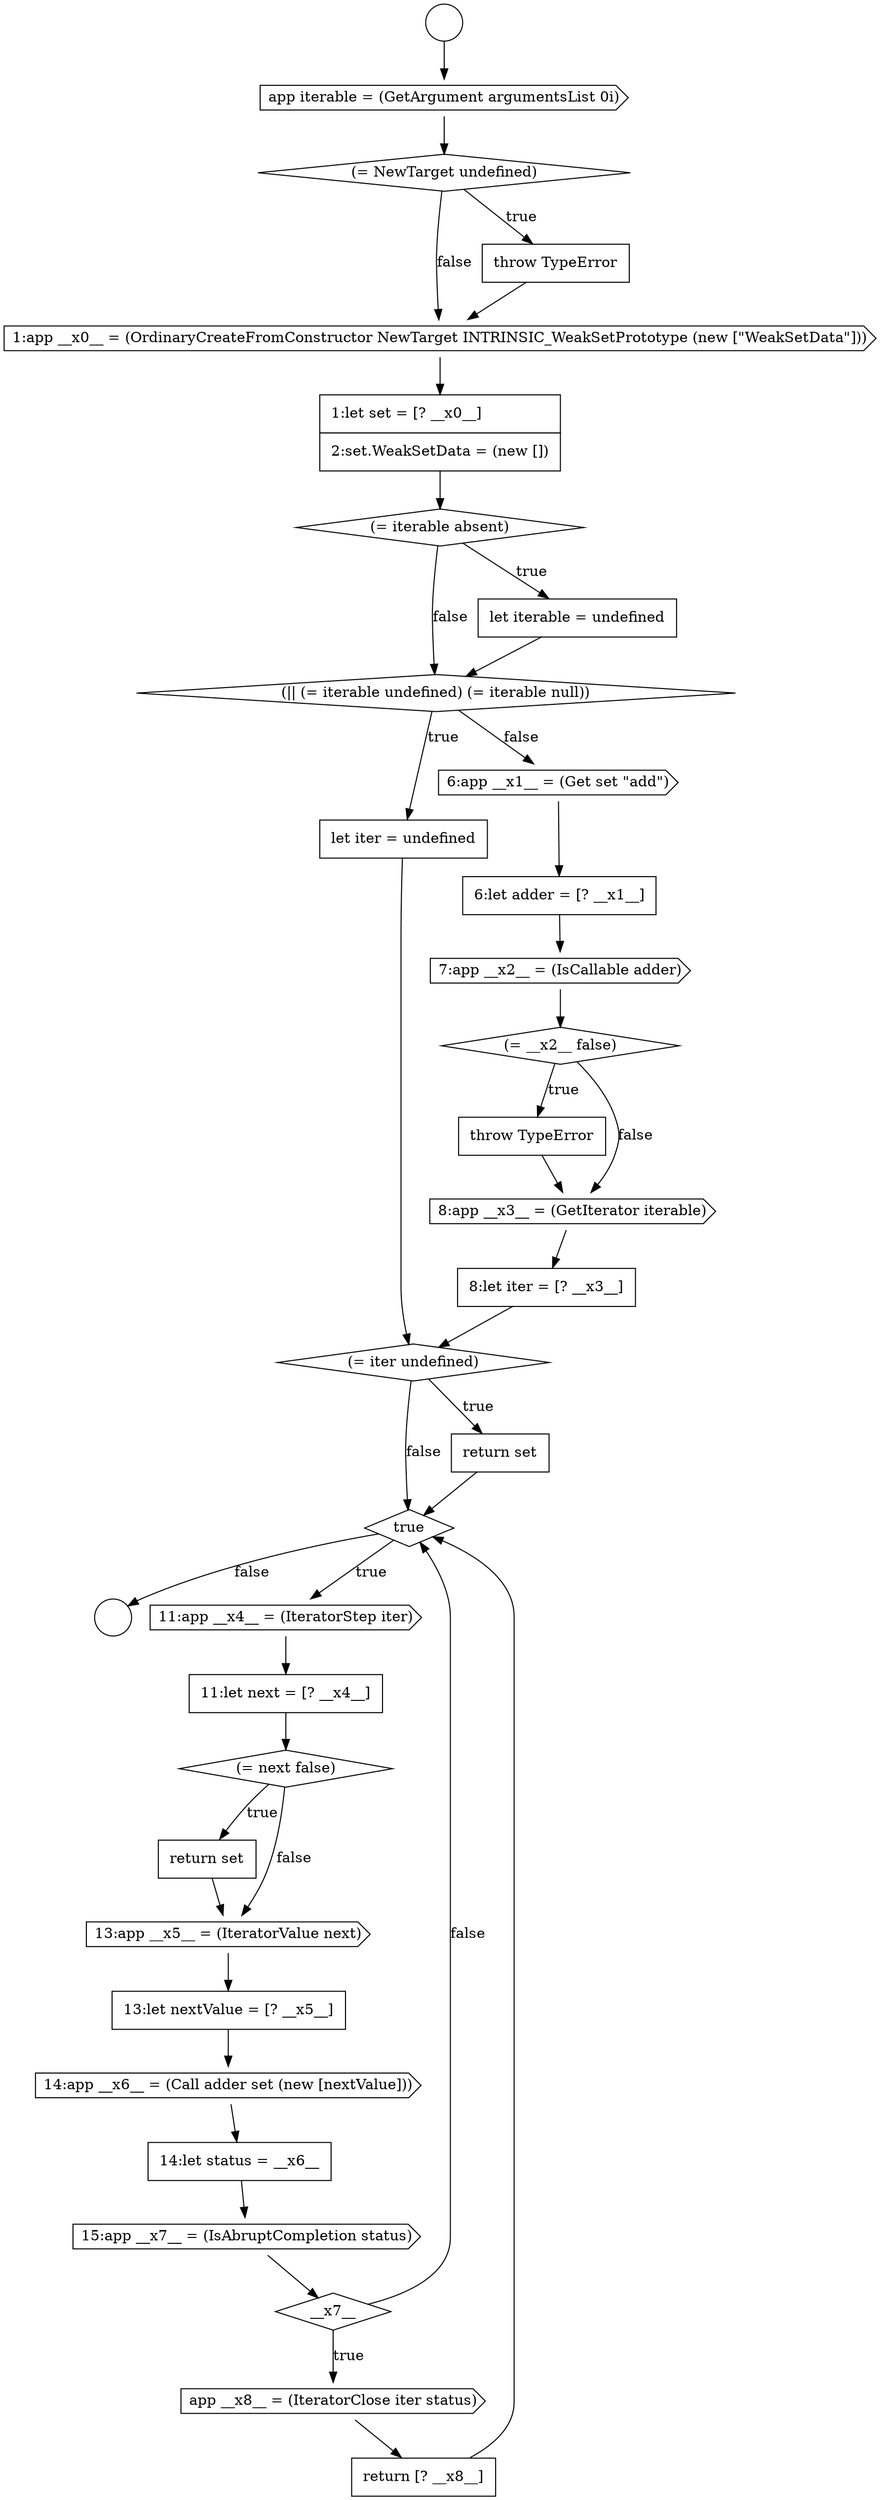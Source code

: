 digraph {
  node0 [shape=circle label=" " color="black" fillcolor="white" style=filled]
  node5 [shape=cds, label=<<font color="black">1:app __x0__ = (OrdinaryCreateFromConstructor NewTarget INTRINSIC_WeakSetPrototype (new [&quot;WeakSetData&quot;]))</font>> color="black" fillcolor="white" style=filled]
  node10 [shape=none, margin=0, label=<<font color="black">
    <table border="0" cellborder="1" cellspacing="0" cellpadding="10">
      <tr><td align="left">let iter = undefined</td></tr>
    </table>
  </font>> color="black" fillcolor="white" style=filled]
  node14 [shape=diamond, label=<<font color="black">(= __x2__ false)</font>> color="black" fillcolor="white" style=filled]
  node1 [shape=circle label=" " color="black" fillcolor="white" style=filled]
  node6 [shape=none, margin=0, label=<<font color="black">
    <table border="0" cellborder="1" cellspacing="0" cellpadding="10">
      <tr><td align="left">1:let set = [? __x0__]</td></tr>
      <tr><td align="left">2:set.WeakSetData = (new [])</td></tr>
    </table>
  </font>> color="black" fillcolor="white" style=filled]
  node9 [shape=diamond, label=<<font color="black">(|| (= iterable undefined) (= iterable null))</font>> color="black" fillcolor="white" style=filled]
  node13 [shape=cds, label=<<font color="black">7:app __x2__ = (IsCallable adder)</font>> color="black" fillcolor="white" style=filled]
  node2 [shape=cds, label=<<font color="black">app iterable = (GetArgument argumentsList 0i)</font>> color="black" fillcolor="white" style=filled]
  node12 [shape=none, margin=0, label=<<font color="black">
    <table border="0" cellborder="1" cellspacing="0" cellpadding="10">
      <tr><td align="left">6:let adder = [? __x1__]</td></tr>
    </table>
  </font>> color="black" fillcolor="white" style=filled]
  node7 [shape=diamond, label=<<font color="black">(= iterable absent)</font>> color="black" fillcolor="white" style=filled]
  node3 [shape=diamond, label=<<font color="black">(= NewTarget undefined)</font>> color="black" fillcolor="white" style=filled]
  node18 [shape=diamond, label=<<font color="black">(= iter undefined)</font>> color="black" fillcolor="white" style=filled]
  node11 [shape=cds, label=<<font color="black">6:app __x1__ = (Get set &quot;add&quot;)</font>> color="black" fillcolor="white" style=filled]
  node8 [shape=none, margin=0, label=<<font color="black">
    <table border="0" cellborder="1" cellspacing="0" cellpadding="10">
      <tr><td align="left">let iterable = undefined</td></tr>
    </table>
  </font>> color="black" fillcolor="white" style=filled]
  node4 [shape=none, margin=0, label=<<font color="black">
    <table border="0" cellborder="1" cellspacing="0" cellpadding="10">
      <tr><td align="left">throw TypeError</td></tr>
    </table>
  </font>> color="black" fillcolor="white" style=filled]
  node15 [shape=none, margin=0, label=<<font color="black">
    <table border="0" cellborder="1" cellspacing="0" cellpadding="10">
      <tr><td align="left">throw TypeError</td></tr>
    </table>
  </font>> color="black" fillcolor="white" style=filled]
  node24 [shape=none, margin=0, label=<<font color="black">
    <table border="0" cellborder="1" cellspacing="0" cellpadding="10">
      <tr><td align="left">return set</td></tr>
    </table>
  </font>> color="black" fillcolor="white" style=filled]
  node25 [shape=cds, label=<<font color="black">13:app __x5__ = (IteratorValue next)</font>> color="black" fillcolor="white" style=filled]
  node20 [shape=diamond, label=<<font color="black">true</font>> color="black" fillcolor="white" style=filled]
  node29 [shape=cds, label=<<font color="black">15:app __x7__ = (IsAbruptCompletion status)</font>> color="black" fillcolor="white" style=filled]
  node28 [shape=none, margin=0, label=<<font color="black">
    <table border="0" cellborder="1" cellspacing="0" cellpadding="10">
      <tr><td align="left">14:let status = __x6__</td></tr>
    </table>
  </font>> color="black" fillcolor="white" style=filled]
  node21 [shape=cds, label=<<font color="black">11:app __x4__ = (IteratorStep iter)</font>> color="black" fillcolor="white" style=filled]
  node32 [shape=none, margin=0, label=<<font color="black">
    <table border="0" cellborder="1" cellspacing="0" cellpadding="10">
      <tr><td align="left">return [? __x8__]</td></tr>
    </table>
  </font>> color="black" fillcolor="white" style=filled]
  node17 [shape=none, margin=0, label=<<font color="black">
    <table border="0" cellborder="1" cellspacing="0" cellpadding="10">
      <tr><td align="left">8:let iter = [? __x3__]</td></tr>
    </table>
  </font>> color="black" fillcolor="white" style=filled]
  node22 [shape=none, margin=0, label=<<font color="black">
    <table border="0" cellborder="1" cellspacing="0" cellpadding="10">
      <tr><td align="left">11:let next = [? __x4__]</td></tr>
    </table>
  </font>> color="black" fillcolor="white" style=filled]
  node27 [shape=cds, label=<<font color="black">14:app __x6__ = (Call adder set (new [nextValue]))</font>> color="black" fillcolor="white" style=filled]
  node16 [shape=cds, label=<<font color="black">8:app __x3__ = (GetIterator iterable)</font>> color="black" fillcolor="white" style=filled]
  node31 [shape=cds, label=<<font color="black">app __x8__ = (IteratorClose iter status)</font>> color="black" fillcolor="white" style=filled]
  node26 [shape=none, margin=0, label=<<font color="black">
    <table border="0" cellborder="1" cellspacing="0" cellpadding="10">
      <tr><td align="left">13:let nextValue = [? __x5__]</td></tr>
    </table>
  </font>> color="black" fillcolor="white" style=filled]
  node23 [shape=diamond, label=<<font color="black">(= next false)</font>> color="black" fillcolor="white" style=filled]
  node30 [shape=diamond, label=<<font color="black">__x7__</font>> color="black" fillcolor="white" style=filled]
  node19 [shape=none, margin=0, label=<<font color="black">
    <table border="0" cellborder="1" cellspacing="0" cellpadding="10">
      <tr><td align="left">return set</td></tr>
    </table>
  </font>> color="black" fillcolor="white" style=filled]
  node5 -> node6 [ color="black"]
  node30 -> node31 [label=<<font color="black">true</font>> color="black"]
  node30 -> node20 [label=<<font color="black">false</font>> color="black"]
  node7 -> node8 [label=<<font color="black">true</font>> color="black"]
  node7 -> node9 [label=<<font color="black">false</font>> color="black"]
  node12 -> node13 [ color="black"]
  node0 -> node2 [ color="black"]
  node27 -> node28 [ color="black"]
  node31 -> node32 [ color="black"]
  node26 -> node27 [ color="black"]
  node4 -> node5 [ color="black"]
  node25 -> node26 [ color="black"]
  node24 -> node25 [ color="black"]
  node23 -> node24 [label=<<font color="black">true</font>> color="black"]
  node23 -> node25 [label=<<font color="black">false</font>> color="black"]
  node20 -> node21 [label=<<font color="black">true</font>> color="black"]
  node20 -> node1 [label=<<font color="black">false</font>> color="black"]
  node17 -> node18 [ color="black"]
  node14 -> node15 [label=<<font color="black">true</font>> color="black"]
  node14 -> node16 [label=<<font color="black">false</font>> color="black"]
  node28 -> node29 [ color="black"]
  node29 -> node30 [ color="black"]
  node2 -> node3 [ color="black"]
  node3 -> node4 [label=<<font color="black">true</font>> color="black"]
  node3 -> node5 [label=<<font color="black">false</font>> color="black"]
  node15 -> node16 [ color="black"]
  node11 -> node12 [ color="black"]
  node9 -> node10 [label=<<font color="black">true</font>> color="black"]
  node9 -> node11 [label=<<font color="black">false</font>> color="black"]
  node19 -> node20 [ color="black"]
  node13 -> node14 [ color="black"]
  node22 -> node23 [ color="black"]
  node10 -> node18 [ color="black"]
  node6 -> node7 [ color="black"]
  node8 -> node9 [ color="black"]
  node21 -> node22 [ color="black"]
  node32 -> node20 [ color="black"]
  node16 -> node17 [ color="black"]
  node18 -> node19 [label=<<font color="black">true</font>> color="black"]
  node18 -> node20 [label=<<font color="black">false</font>> color="black"]
}
